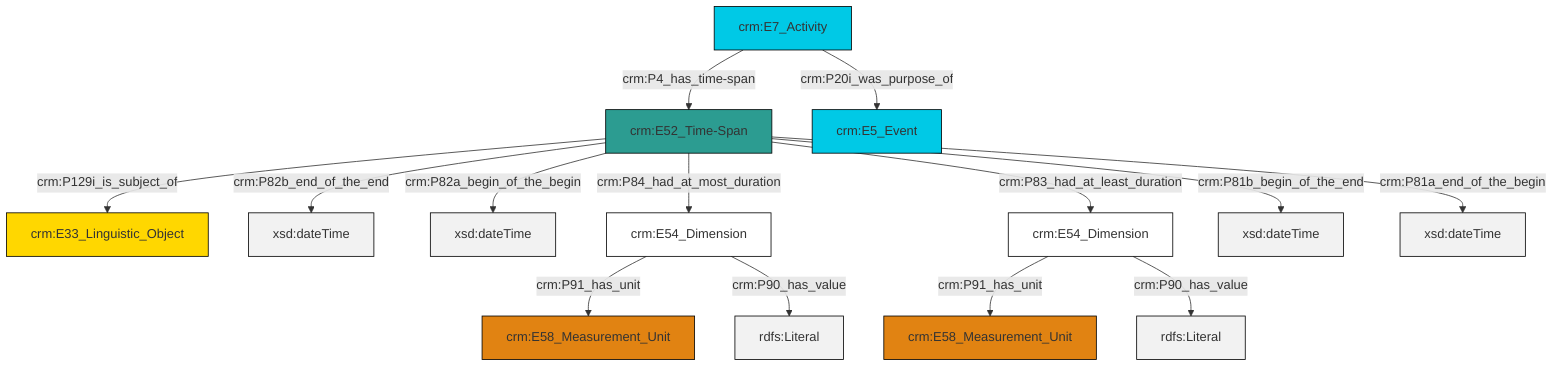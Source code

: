 graph TD
classDef Literal fill:#f2f2f2,stroke:#000000;
classDef CRM_Entity fill:#FFFFFF,stroke:#000000;
classDef Temporal_Entity fill:#00C9E6, stroke:#000000;
classDef Type fill:#E18312, stroke:#000000;
classDef Time-Span fill:#2C9C91, stroke:#000000;
classDef Appellation fill:#FFEB7F, stroke:#000000;
classDef Place fill:#008836, stroke:#000000;
classDef Persistent_Item fill:#B266B2, stroke:#000000;
classDef Conceptual_Object fill:#FFD700, stroke:#000000;
classDef Physical_Thing fill:#D2B48C, stroke:#000000;
classDef Actor fill:#f58aad, stroke:#000000;
classDef PC_Classes fill:#4ce600, stroke:#000000;
classDef Multi fill:#cccccc,stroke:#000000;

2["crm:E52_Time-Span"]:::Time-Span -->|crm:P82b_end_of_the_end| 3[xsd:dateTime]:::Literal
2["crm:E52_Time-Span"]:::Time-Span -->|crm:P82a_begin_of_the_begin| 4[xsd:dateTime]:::Literal
5["crm:E54_Dimension"]:::CRM_Entity -->|crm:P91_has_unit| 6["crm:E58_Measurement_Unit"]:::Type
2["crm:E52_Time-Span"]:::Time-Span -->|crm:P84_had_at_most_duration| 5["crm:E54_Dimension"]:::CRM_Entity
2["crm:E52_Time-Span"]:::Time-Span -->|crm:P83_had_at_least_duration| 11["crm:E54_Dimension"]:::CRM_Entity
2["crm:E52_Time-Span"]:::Time-Span -->|crm:P81b_begin_of_the_end| 13[xsd:dateTime]:::Literal
14["crm:E7_Activity"]:::Temporal_Entity -->|crm:P20i_was_purpose_of| 9["crm:E5_Event"]:::Temporal_Entity
14["crm:E7_Activity"]:::Temporal_Entity -->|crm:P4_has_time-span| 2["crm:E52_Time-Span"]:::Time-Span
2["crm:E52_Time-Span"]:::Time-Span -->|crm:P129i_is_subject_of| 0["crm:E33_Linguistic_Object"]:::Conceptual_Object
11["crm:E54_Dimension"]:::CRM_Entity -->|crm:P91_has_unit| 16["crm:E58_Measurement_Unit"]:::Type
2["crm:E52_Time-Span"]:::Time-Span -->|crm:P81a_end_of_the_begin| 18[xsd:dateTime]:::Literal
11["crm:E54_Dimension"]:::CRM_Entity -->|crm:P90_has_value| 19[rdfs:Literal]:::Literal
5["crm:E54_Dimension"]:::CRM_Entity -->|crm:P90_has_value| 20[rdfs:Literal]:::Literal